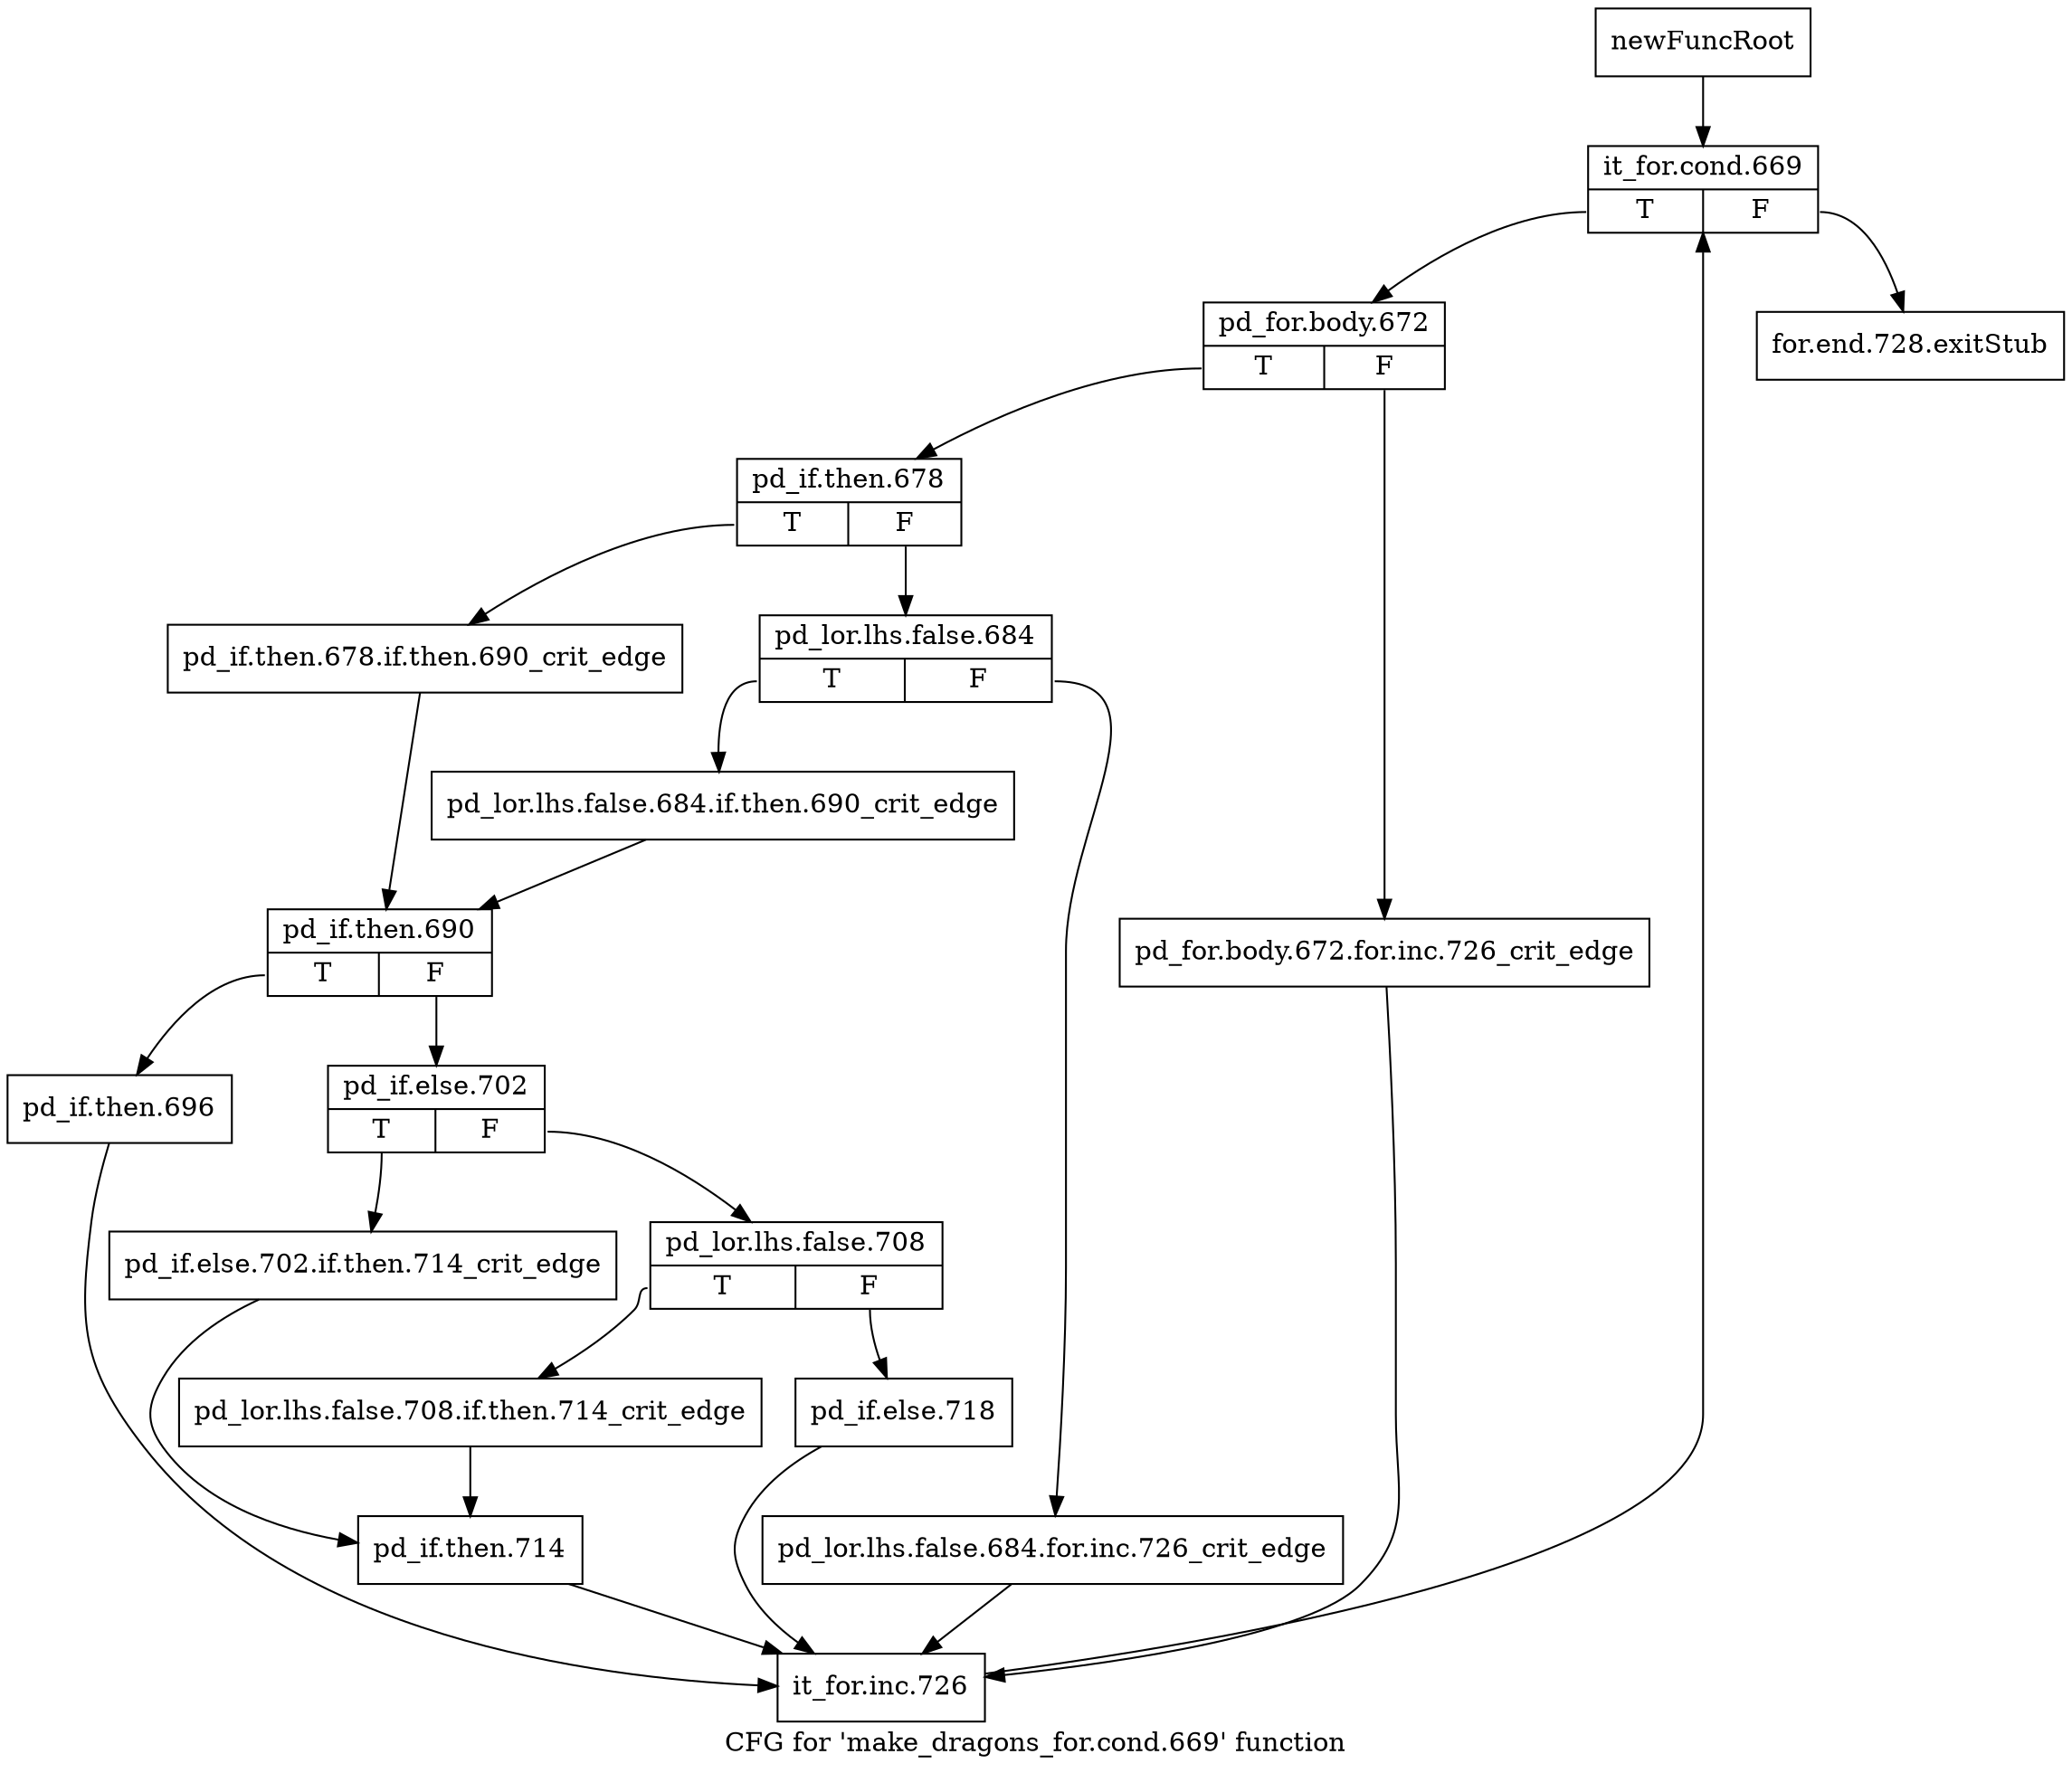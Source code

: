 digraph "CFG for 'make_dragons_for.cond.669' function" {
	label="CFG for 'make_dragons_for.cond.669' function";

	Node0x3ef87d0 [shape=record,label="{newFuncRoot}"];
	Node0x3ef87d0 -> Node0x3ef8870;
	Node0x3ef8820 [shape=record,label="{for.end.728.exitStub}"];
	Node0x3ef8870 [shape=record,label="{it_for.cond.669|{<s0>T|<s1>F}}"];
	Node0x3ef8870:s0 -> Node0x3ef88c0;
	Node0x3ef8870:s1 -> Node0x3ef8820;
	Node0x3ef88c0 [shape=record,label="{pd_for.body.672|{<s0>T|<s1>F}}"];
	Node0x3ef88c0:s0 -> Node0x3ef8960;
	Node0x3ef88c0:s1 -> Node0x3ef8910;
	Node0x3ef8910 [shape=record,label="{pd_for.body.672.for.inc.726_crit_edge}"];
	Node0x3ef8910 -> Node0x3ef8d70;
	Node0x3ef8960 [shape=record,label="{pd_if.then.678|{<s0>T|<s1>F}}"];
	Node0x3ef8960:s0 -> Node0x3ef8aa0;
	Node0x3ef8960:s1 -> Node0x3ef89b0;
	Node0x3ef89b0 [shape=record,label="{pd_lor.lhs.false.684|{<s0>T|<s1>F}}"];
	Node0x3ef89b0:s0 -> Node0x3ef8a50;
	Node0x3ef89b0:s1 -> Node0x3ef8a00;
	Node0x3ef8a00 [shape=record,label="{pd_lor.lhs.false.684.for.inc.726_crit_edge}"];
	Node0x3ef8a00 -> Node0x3ef8d70;
	Node0x3ef8a50 [shape=record,label="{pd_lor.lhs.false.684.if.then.690_crit_edge}"];
	Node0x3ef8a50 -> Node0x3ef8af0;
	Node0x3ef8aa0 [shape=record,label="{pd_if.then.678.if.then.690_crit_edge}"];
	Node0x3ef8aa0 -> Node0x3ef8af0;
	Node0x3ef8af0 [shape=record,label="{pd_if.then.690|{<s0>T|<s1>F}}"];
	Node0x3ef8af0:s0 -> Node0x3ef8d20;
	Node0x3ef8af0:s1 -> Node0x3ef8b40;
	Node0x3ef8b40 [shape=record,label="{pd_if.else.702|{<s0>T|<s1>F}}"];
	Node0x3ef8b40:s0 -> Node0x3ef8c80;
	Node0x3ef8b40:s1 -> Node0x3ef8b90;
	Node0x3ef8b90 [shape=record,label="{pd_lor.lhs.false.708|{<s0>T|<s1>F}}"];
	Node0x3ef8b90:s0 -> Node0x3ef8c30;
	Node0x3ef8b90:s1 -> Node0x3ef8be0;
	Node0x3ef8be0 [shape=record,label="{pd_if.else.718}"];
	Node0x3ef8be0 -> Node0x3ef8d70;
	Node0x3ef8c30 [shape=record,label="{pd_lor.lhs.false.708.if.then.714_crit_edge}"];
	Node0x3ef8c30 -> Node0x3ef8cd0;
	Node0x3ef8c80 [shape=record,label="{pd_if.else.702.if.then.714_crit_edge}"];
	Node0x3ef8c80 -> Node0x3ef8cd0;
	Node0x3ef8cd0 [shape=record,label="{pd_if.then.714}"];
	Node0x3ef8cd0 -> Node0x3ef8d70;
	Node0x3ef8d20 [shape=record,label="{pd_if.then.696}"];
	Node0x3ef8d20 -> Node0x3ef8d70;
	Node0x3ef8d70 [shape=record,label="{it_for.inc.726}"];
	Node0x3ef8d70 -> Node0x3ef8870;
}
